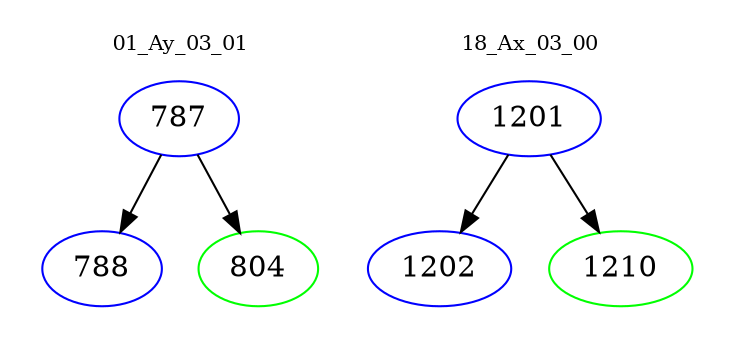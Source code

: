 digraph{
subgraph cluster_0 {
color = white
label = "01_Ay_03_01";
fontsize=10;
T0_787 [label="787", color="blue"]
T0_787 -> T0_788 [color="black"]
T0_788 [label="788", color="blue"]
T0_787 -> T0_804 [color="black"]
T0_804 [label="804", color="green"]
}
subgraph cluster_1 {
color = white
label = "18_Ax_03_00";
fontsize=10;
T1_1201 [label="1201", color="blue"]
T1_1201 -> T1_1202 [color="black"]
T1_1202 [label="1202", color="blue"]
T1_1201 -> T1_1210 [color="black"]
T1_1210 [label="1210", color="green"]
}
}
